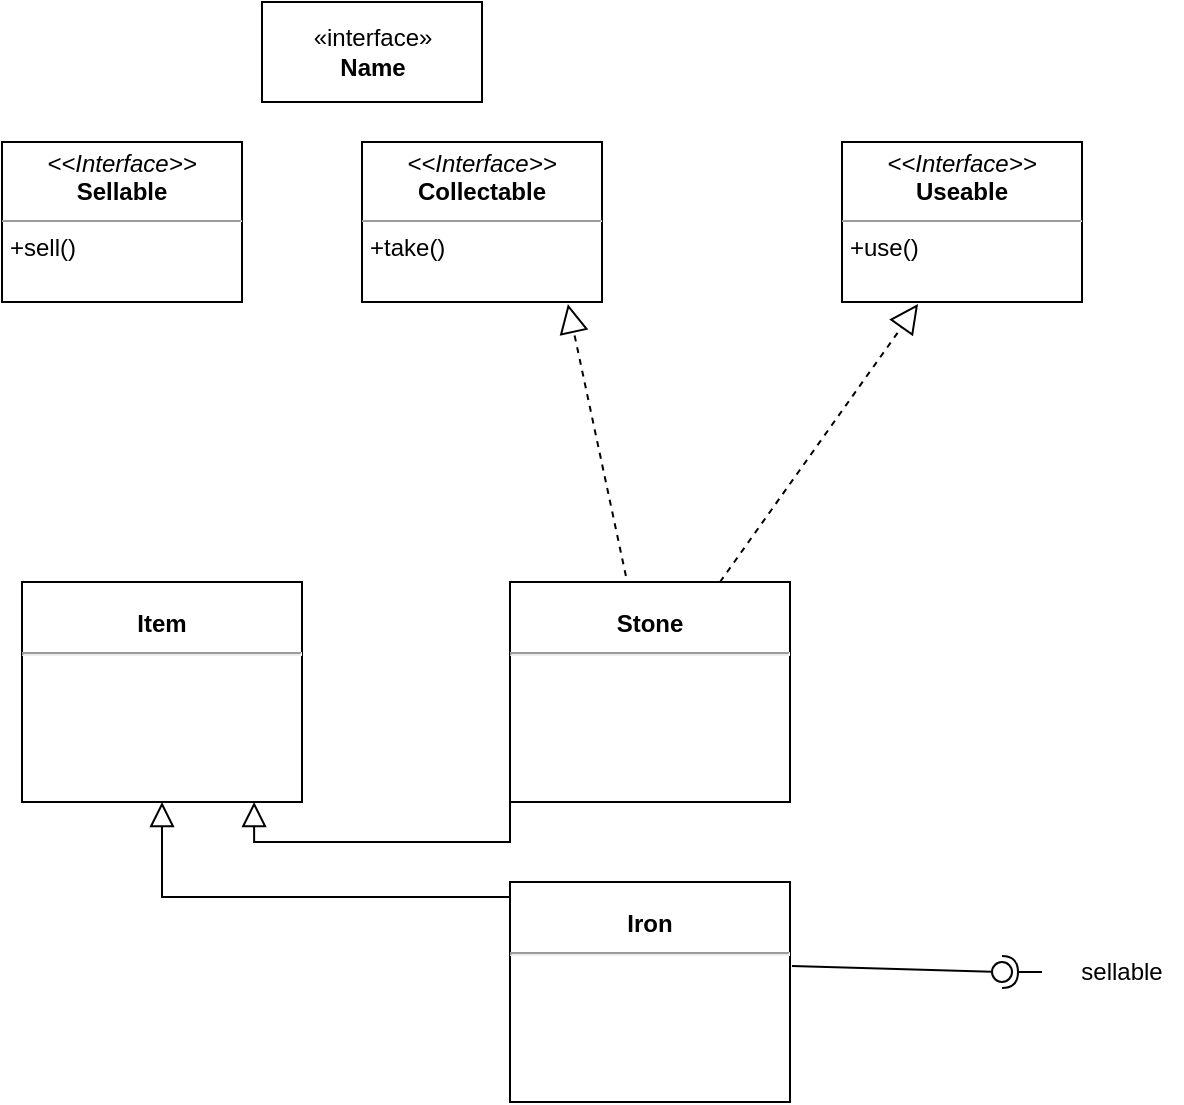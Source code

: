 <mxfile version="17.2.4" type="device"><diagram id="C5RBs43oDa-KdzZeNtuy" name="Page-1"><mxGraphModel dx="1102" dy="865" grid="1" gridSize="10" guides="1" tooltips="1" connect="1" arrows="1" fold="1" page="1" pageScale="1" pageWidth="827" pageHeight="1169" math="0" shadow="0"><root><mxCell id="WIyWlLk6GJQsqaUBKTNV-0"/><mxCell id="WIyWlLk6GJQsqaUBKTNV-1" parent="WIyWlLk6GJQsqaUBKTNV-0"/><mxCell id="zkfFHV4jXpPFQw0GAbJ--12" value="" style="endArrow=block;endSize=10;endFill=0;shadow=0;strokeWidth=1;rounded=0;edgeStyle=elbowEdgeStyle;elbow=vertical;exitX=0;exitY=0.5;exitDx=0;exitDy=0;" parent="WIyWlLk6GJQsqaUBKTNV-1" source="itx3xFAQWucqyfZF_2vF-16" edge="1"><mxGeometry width="160" relative="1" as="geometry"><mxPoint x="170" y="610" as="sourcePoint"/><mxPoint x="100" y="420" as="targetPoint"/></mxGeometry></mxCell><mxCell id="itx3xFAQWucqyfZF_2vF-4" value="&amp;laquo;interface&amp;raquo;&lt;br&gt;&lt;b&gt;Name&lt;/b&gt;" style="html=1;" vertex="1" parent="WIyWlLk6GJQsqaUBKTNV-1"><mxGeometry x="150" y="20" width="110" height="50" as="geometry"/></mxCell><mxCell id="itx3xFAQWucqyfZF_2vF-7" value="&lt;b&gt;&lt;br&gt;Item&lt;/b&gt;&lt;hr&gt;&lt;p style=&quot;margin: 4px 0px 0px&quot;&gt;&lt;/p&gt;" style="verticalAlign=top;align=center;overflow=fill;fontSize=12;fontFamily=Helvetica;html=1;" vertex="1" parent="WIyWlLk6GJQsqaUBKTNV-1"><mxGeometry x="30" y="310" width="140" height="110" as="geometry"/></mxCell><mxCell id="itx3xFAQWucqyfZF_2vF-10" value="&lt;p style=&quot;margin: 0px ; margin-top: 4px ; text-align: center&quot;&gt;&lt;i&gt;&amp;lt;&amp;lt;Interface&amp;gt;&amp;gt;&lt;/i&gt;&lt;br&gt;&lt;b&gt;Sellable&lt;/b&gt;&lt;/p&gt;&lt;hr size=&quot;1&quot;&gt;&lt;p style=&quot;margin: 0px ; margin-left: 4px&quot;&gt;+sell()&lt;br&gt;&lt;/p&gt;" style="verticalAlign=top;align=left;overflow=fill;fontSize=12;fontFamily=Helvetica;html=1;" vertex="1" parent="WIyWlLk6GJQsqaUBKTNV-1"><mxGeometry x="20" y="90" width="120" height="80" as="geometry"/></mxCell><mxCell id="itx3xFAQWucqyfZF_2vF-13" value="&lt;p style=&quot;margin: 0px ; margin-top: 4px ; text-align: center&quot;&gt;&lt;i&gt;&amp;lt;&amp;lt;Interface&amp;gt;&amp;gt;&lt;/i&gt;&lt;br&gt;&lt;b&gt;Collectable&lt;/b&gt;&lt;/p&gt;&lt;hr size=&quot;1&quot;&gt;&lt;p style=&quot;margin: 0px ; margin-left: 4px&quot;&gt;+take()&lt;br&gt;&lt;/p&gt;" style="verticalAlign=top;align=left;overflow=fill;fontSize=12;fontFamily=Helvetica;html=1;" vertex="1" parent="WIyWlLk6GJQsqaUBKTNV-1"><mxGeometry x="200" y="90" width="120" height="80" as="geometry"/></mxCell><mxCell id="itx3xFAQWucqyfZF_2vF-14" value="&lt;p style=&quot;margin: 0px ; margin-top: 4px ; text-align: center&quot;&gt;&lt;i&gt;&amp;lt;&amp;lt;Interface&amp;gt;&amp;gt;&lt;/i&gt;&lt;br&gt;&lt;b&gt;Useable&lt;/b&gt;&lt;/p&gt;&lt;hr size=&quot;1&quot;&gt;&lt;p style=&quot;margin: 0px ; margin-left: 4px&quot;&gt;+use()&lt;br&gt;&lt;/p&gt;" style="verticalAlign=top;align=left;overflow=fill;fontSize=12;fontFamily=Helvetica;html=1;" vertex="1" parent="WIyWlLk6GJQsqaUBKTNV-1"><mxGeometry x="440" y="90" width="120" height="80" as="geometry"/></mxCell><mxCell id="itx3xFAQWucqyfZF_2vF-15" value="&lt;b&gt;&lt;br&gt;Stone&lt;br&gt;&lt;/b&gt;&lt;hr&gt;&lt;p style=&quot;margin: 4px 0px 0px&quot;&gt;&lt;/p&gt;" style="verticalAlign=top;align=center;overflow=fill;fontSize=12;fontFamily=Helvetica;html=1;" vertex="1" parent="WIyWlLk6GJQsqaUBKTNV-1"><mxGeometry x="274" y="310" width="140" height="110" as="geometry"/></mxCell><mxCell id="itx3xFAQWucqyfZF_2vF-16" value="&lt;br&gt;&lt;b&gt;Iron&lt;/b&gt;&lt;hr&gt;&lt;p style=&quot;margin: 4px 0px 0px&quot;&gt;&lt;/p&gt;" style="verticalAlign=top;align=center;overflow=fill;fontSize=12;fontFamily=Helvetica;html=1;" vertex="1" parent="WIyWlLk6GJQsqaUBKTNV-1"><mxGeometry x="274" y="460" width="140" height="110" as="geometry"/></mxCell><mxCell id="itx3xFAQWucqyfZF_2vF-17" value="" style="endArrow=block;endSize=10;endFill=0;shadow=0;strokeWidth=1;rounded=0;edgeStyle=elbowEdgeStyle;elbow=vertical;exitX=0;exitY=0.5;exitDx=0;exitDy=0;entryX=0.829;entryY=1;entryDx=0;entryDy=0;entryPerimeter=0;" edge="1" parent="WIyWlLk6GJQsqaUBKTNV-1" source="itx3xFAQWucqyfZF_2vF-15" target="itx3xFAQWucqyfZF_2vF-7"><mxGeometry width="160" relative="1" as="geometry"><mxPoint x="394" y="425" as="sourcePoint"/><mxPoint x="220" y="330" as="targetPoint"/><Array as="points"><mxPoint x="220" y="440"/><mxPoint x="250" y="440"/><mxPoint x="250" y="430"/><mxPoint x="250" y="420"/><mxPoint x="210" y="440"/><mxPoint x="180" y="440"/><mxPoint x="290" y="380"/></Array></mxGeometry></mxCell><mxCell id="itx3xFAQWucqyfZF_2vF-18" value="" style="endArrow=block;dashed=1;endFill=0;endSize=12;html=1;rounded=0;exitX=0.414;exitY=-0.027;exitDx=0;exitDy=0;exitPerimeter=0;entryX=0.858;entryY=1.013;entryDx=0;entryDy=0;entryPerimeter=0;" edge="1" parent="WIyWlLk6GJQsqaUBKTNV-1" source="itx3xFAQWucqyfZF_2vF-15" target="itx3xFAQWucqyfZF_2vF-13"><mxGeometry width="160" relative="1" as="geometry"><mxPoint x="330" y="240" as="sourcePoint"/><mxPoint x="490" y="240" as="targetPoint"/></mxGeometry></mxCell><mxCell id="itx3xFAQWucqyfZF_2vF-19" value="" style="endArrow=block;dashed=1;endFill=0;endSize=12;html=1;rounded=0;exitX=0.414;exitY=-0.027;exitDx=0;exitDy=0;exitPerimeter=0;entryX=0.317;entryY=1.013;entryDx=0;entryDy=0;entryPerimeter=0;" edge="1" parent="WIyWlLk6GJQsqaUBKTNV-1" target="itx3xFAQWucqyfZF_2vF-14"><mxGeometry width="160" relative="1" as="geometry"><mxPoint x="379.0" y="310" as="sourcePoint"/><mxPoint x="350.0" y="174.01" as="targetPoint"/></mxGeometry></mxCell><mxCell id="itx3xFAQWucqyfZF_2vF-23" value="" style="rounded=0;orthogonalLoop=1;jettySize=auto;html=1;endArrow=none;endFill=0;sketch=0;sourcePerimeterSpacing=0;targetPerimeterSpacing=0;exitX=1.007;exitY=0.382;exitDx=0;exitDy=0;exitPerimeter=0;" edge="1" target="itx3xFAQWucqyfZF_2vF-25" parent="WIyWlLk6GJQsqaUBKTNV-1" source="itx3xFAQWucqyfZF_2vF-16"><mxGeometry relative="1" as="geometry"><mxPoint x="500" y="505" as="sourcePoint"/></mxGeometry></mxCell><mxCell id="itx3xFAQWucqyfZF_2vF-24" value="" style="rounded=0;orthogonalLoop=1;jettySize=auto;html=1;endArrow=halfCircle;endFill=0;entryX=0.5;entryY=0.5;endSize=6;strokeWidth=1;sketch=0;" edge="1" target="itx3xFAQWucqyfZF_2vF-25" parent="WIyWlLk6GJQsqaUBKTNV-1"><mxGeometry relative="1" as="geometry"><mxPoint x="540" y="505" as="sourcePoint"/></mxGeometry></mxCell><mxCell id="itx3xFAQWucqyfZF_2vF-25" value="" style="ellipse;whiteSpace=wrap;html=1;align=center;aspect=fixed;resizable=0;points=[];outlineConnect=0;sketch=0;" vertex="1" parent="WIyWlLk6GJQsqaUBKTNV-1"><mxGeometry x="515" y="500" width="10" height="10" as="geometry"/></mxCell><mxCell id="itx3xFAQWucqyfZF_2vF-26" value="sellable" style="text;html=1;strokeColor=none;fillColor=none;align=center;verticalAlign=middle;whiteSpace=wrap;rounded=0;" vertex="1" parent="WIyWlLk6GJQsqaUBKTNV-1"><mxGeometry x="550" y="490" width="60" height="30" as="geometry"/></mxCell></root></mxGraphModel></diagram></mxfile>
